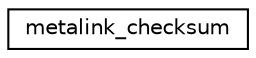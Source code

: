 digraph "Graphical Class Hierarchy"
{
  edge [fontname="Helvetica",fontsize="10",labelfontname="Helvetica",labelfontsize="10"];
  node [fontname="Helvetica",fontsize="10",shape=record];
  rankdir="LR";
  Node0 [label="metalink_checksum",height=0.2,width=0.4,color="black", fillcolor="white", style="filled",URL="$structmetalink__checksum.html"];
}
